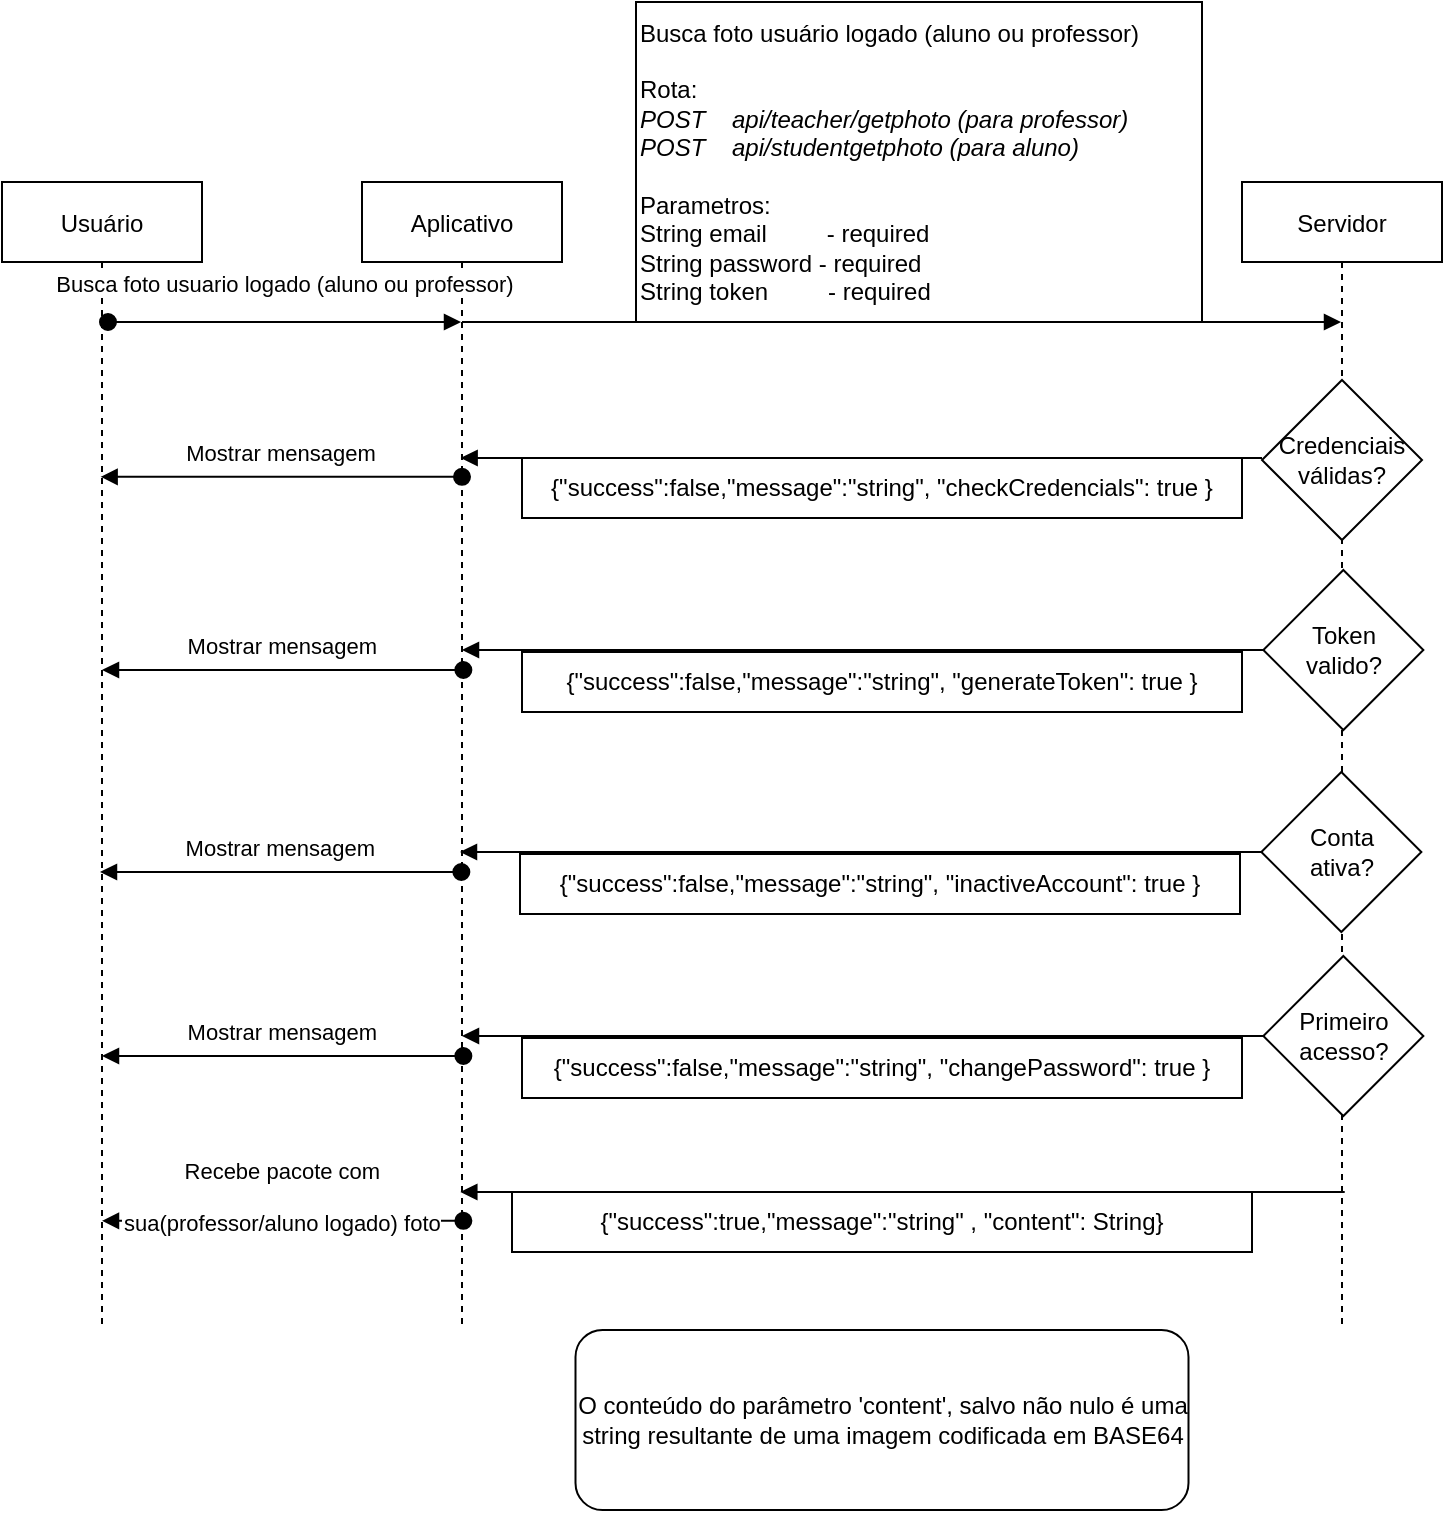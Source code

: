 <mxfile version="20.5.3"><diagram id="kgpKYQtTHZ0yAKxKKP6v" name="Page-1"><mxGraphModel dx="1422" dy="752" grid="1" gridSize="10" guides="1" tooltips="1" connect="1" arrows="1" fold="1" page="1" pageScale="1" pageWidth="850" pageHeight="1100" math="0" shadow="0"><root><mxCell id="0"/><mxCell id="1" parent="0"/><mxCell id="3nuBFxr9cyL0pnOWT2aG-1" value="Aplicativo" style="shape=umlLifeline;perimeter=lifelinePerimeter;container=1;collapsible=0;recursiveResize=0;rounded=0;shadow=0;strokeWidth=1;" parent="1" vertex="1"><mxGeometry x="270" y="146" width="100" height="574" as="geometry"/></mxCell><mxCell id="pUs6Sb829u2Rozb_Bb8s-18" value="Mostrar mensagem&#xA;" style="verticalAlign=bottom;startArrow=oval;endArrow=block;startSize=8;shadow=0;strokeWidth=1;exitX=0.53;exitY=0.24;exitDx=0;exitDy=0;exitPerimeter=0;" parent="3nuBFxr9cyL0pnOWT2aG-1" edge="1"><mxGeometry y="10" relative="1" as="geometry"><mxPoint x="50.68" y="244.0" as="sourcePoint"/><mxPoint x="-129.996" y="244.0" as="targetPoint"/><mxPoint as="offset"/></mxGeometry></mxCell><mxCell id="3nuBFxr9cyL0pnOWT2aG-5" value="Servidor" style="shape=umlLifeline;perimeter=lifelinePerimeter;container=1;collapsible=0;recursiveResize=0;rounded=0;shadow=0;strokeWidth=1;" parent="1" vertex="1"><mxGeometry x="710" y="146" width="100" height="574" as="geometry"/></mxCell><mxCell id="pUs6Sb829u2Rozb_Bb8s-23" value="Mostrar mensagem&#xA;" style="verticalAlign=bottom;startArrow=oval;endArrow=block;startSize=8;shadow=0;strokeWidth=1;exitX=0.53;exitY=0.24;exitDx=0;exitDy=0;exitPerimeter=0;" parent="3nuBFxr9cyL0pnOWT2aG-5" edge="1"><mxGeometry y="10" relative="1" as="geometry"><mxPoint x="-389.32" y="437" as="sourcePoint"/><mxPoint x="-569.996" y="437" as="targetPoint"/><mxPoint as="offset"/></mxGeometry></mxCell><mxCell id="pUs6Sb829u2Rozb_Bb8s-24" value="&lt;div&gt;Primeiro&lt;/div&gt;&lt;div&gt;acesso?&lt;br&gt;&lt;/div&gt;" style="rhombus;whiteSpace=wrap;html=1;" parent="3nuBFxr9cyL0pnOWT2aG-5" vertex="1"><mxGeometry x="10.68" y="387" width="80" height="80" as="geometry"/></mxCell><mxCell id="pUs6Sb829u2Rozb_Bb8s-25" value="" style="verticalAlign=bottom;endArrow=block;shadow=0;strokeWidth=1;" parent="3nuBFxr9cyL0pnOWT2aG-5" edge="1"><mxGeometry relative="1" as="geometry"><mxPoint x="10.68" y="427" as="sourcePoint"/><mxPoint x="-389.996" y="427" as="targetPoint"/></mxGeometry></mxCell><mxCell id="pUs6Sb829u2Rozb_Bb8s-26" value="&lt;div align=&quot;center&quot;&gt;{&quot;success&quot;:false,&quot;message&quot;:&quot;string&quot;, &quot;changePassword&quot;: true }&lt;/div&gt;" style="rounded=0;whiteSpace=wrap;html=1;align=center;" parent="3nuBFxr9cyL0pnOWT2aG-5" vertex="1"><mxGeometry x="-360" y="428" width="360" height="30" as="geometry"/></mxCell><mxCell id="pUs6Sb829u2Rozb_Bb8s-1" value="Usuário" style="shape=umlLifeline;perimeter=lifelinePerimeter;container=1;collapsible=0;recursiveResize=0;rounded=0;shadow=0;strokeWidth=1;" parent="1" vertex="1"><mxGeometry x="90" y="146" width="100" height="574" as="geometry"/></mxCell><mxCell id="3nuBFxr9cyL0pnOWT2aG-3" value="Busca foto usuario logado (aluno ou professor)" style="verticalAlign=bottom;startArrow=oval;endArrow=block;startSize=8;shadow=0;strokeWidth=1;exitX=0.53;exitY=0.24;exitDx=0;exitDy=0;exitPerimeter=0;" parent="1" edge="1"><mxGeometry y="10" relative="1" as="geometry"><mxPoint x="143" y="216" as="sourcePoint"/><mxPoint x="319.5" y="216" as="targetPoint"/><mxPoint as="offset"/></mxGeometry></mxCell><mxCell id="pUs6Sb829u2Rozb_Bb8s-5" value="" style="verticalAlign=bottom;endArrow=block;shadow=0;strokeWidth=1;" parent="1" target="3nuBFxr9cyL0pnOWT2aG-5" edge="1"><mxGeometry relative="1" as="geometry"><mxPoint x="320" y="216.0" as="sourcePoint"/><mxPoint x="750" y="216.0" as="targetPoint"/></mxGeometry></mxCell><mxCell id="pUs6Sb829u2Rozb_Bb8s-6" value="&lt;div align=&quot;left&quot;&gt;Busca foto usuário logado (aluno ou professor)&lt;/div&gt;&lt;div align=&quot;left&quot;&gt;&lt;br&gt;&lt;/div&gt;&lt;div align=&quot;left&quot;&gt;Rota: &lt;br&gt;&lt;/div&gt;&lt;div align=&quot;left&quot;&gt;&lt;i&gt;POST&amp;nbsp;&amp;nbsp;&amp;nbsp; api/teacher/getphoto (para professor)&lt;/i&gt;&lt;/div&gt;&lt;div align=&quot;left&quot;&gt;&lt;i&gt;POST&amp;nbsp;&amp;nbsp;&amp;nbsp; api/studentgetphoto (para aluno)&lt;/i&gt;&lt;span style=&quot;color: rgb(33, 33, 33); font-family: Inter, OpenSans, Helvetica, Arial, sans-serif; font-size: 12px; font-style: normal; font-variant-ligatures: normal; font-variant-caps: normal; font-weight: 400; letter-spacing: normal; text-align: left; text-indent: 0px; text-transform: none; word-spacing: 0px; -webkit-text-stroke-width: 0px; background-color: rgb(255, 255, 255); text-decoration-thickness: initial; text-decoration-style: initial; text-decoration-color: initial; display: inline !important; float: none;&quot;&gt;&lt;/span&gt;&lt;/div&gt;&lt;div align=&quot;left&quot;&gt;&lt;br&gt;&lt;/div&gt;&lt;div align=&quot;left&quot;&gt;Parametros: &lt;br&gt;&lt;/div&gt;&lt;div align=&quot;left&quot;&gt;String email &amp;nbsp; &amp;nbsp; &amp;nbsp; &amp;nbsp; &lt;span style=&quot;&quot;&gt;&#9;&lt;/span&gt;- required&lt;br&gt;&lt;/div&gt;&lt;div align=&quot;left&quot;&gt;String password - required&lt;br&gt;&lt;/div&gt;&lt;div&gt;String token &lt;span style=&quot;&quot;&gt;&#9;&lt;/span&gt;&amp;nbsp;&amp;nbsp;&amp;nbsp;&amp;nbsp; &amp;nbsp;&amp;nbsp; - required&lt;/div&gt;" style="rounded=0;whiteSpace=wrap;html=1;align=left;" parent="1" vertex="1"><mxGeometry x="407" y="56" width="283" height="160" as="geometry"/></mxCell><mxCell id="pUs6Sb829u2Rozb_Bb8s-11" value="&lt;div&gt;Credenciais&lt;/div&gt;&lt;div&gt;válidas?&lt;br&gt;&lt;/div&gt;" style="rhombus;whiteSpace=wrap;html=1;" parent="1" vertex="1"><mxGeometry x="720" y="245" width="80" height="80" as="geometry"/></mxCell><mxCell id="pUs6Sb829u2Rozb_Bb8s-12" value="" style="verticalAlign=bottom;endArrow=block;shadow=0;strokeWidth=1;" parent="1" edge="1"><mxGeometry relative="1" as="geometry"><mxPoint x="720" y="284" as="sourcePoint"/><mxPoint x="319.324" y="284" as="targetPoint"/></mxGeometry></mxCell><mxCell id="pUs6Sb829u2Rozb_Bb8s-13" value="&lt;div&gt;Token &lt;br&gt;&lt;/div&gt;&lt;div&gt;valido?&lt;/div&gt;" style="rhombus;whiteSpace=wrap;html=1;" parent="1" vertex="1"><mxGeometry x="720.68" y="340" width="80" height="80" as="geometry"/></mxCell><mxCell id="pUs6Sb829u2Rozb_Bb8s-14" value="" style="verticalAlign=bottom;endArrow=block;shadow=0;strokeWidth=1;" parent="1" edge="1"><mxGeometry relative="1" as="geometry"><mxPoint x="720.68" y="380" as="sourcePoint"/><mxPoint x="320.004" y="380" as="targetPoint"/></mxGeometry></mxCell><mxCell id="pUs6Sb829u2Rozb_Bb8s-15" value="&lt;div align=&quot;center&quot;&gt;{&quot;success&quot;:false,&quot;message&quot;:&quot;string&quot;, &quot;checkCredencials&quot;: true }&lt;/div&gt;" style="rounded=0;whiteSpace=wrap;html=1;align=center;" parent="1" vertex="1"><mxGeometry x="350" y="284" width="360" height="30" as="geometry"/></mxCell><mxCell id="pUs6Sb829u2Rozb_Bb8s-16" value="&lt;div align=&quot;center&quot;&gt;{&quot;success&quot;:true,&quot;message&quot;:&quot;string&quot; , &quot;content&quot;: String}&lt;/div&gt;" style="rounded=0;whiteSpace=wrap;html=1;align=center;" parent="1" vertex="1"><mxGeometry x="345" y="651" width="370" height="30" as="geometry"/></mxCell><mxCell id="pUs6Sb829u2Rozb_Bb8s-17" value="Mostrar mensagem&#xA;" style="verticalAlign=bottom;startArrow=oval;endArrow=block;startSize=8;shadow=0;strokeWidth=1;exitX=0.53;exitY=0.24;exitDx=0;exitDy=0;exitPerimeter=0;" parent="1" edge="1"><mxGeometry y="10" relative="1" as="geometry"><mxPoint x="320" y="293.41" as="sourcePoint"/><mxPoint x="139.324" y="293.41" as="targetPoint"/><mxPoint as="offset"/></mxGeometry></mxCell><mxCell id="pUs6Sb829u2Rozb_Bb8s-19" value="" style="verticalAlign=bottom;endArrow=block;shadow=0;strokeWidth=1;" parent="1" edge="1"><mxGeometry relative="1" as="geometry"><mxPoint x="761.36" y="651" as="sourcePoint"/><mxPoint x="319.167" y="651" as="targetPoint"/></mxGeometry></mxCell><mxCell id="pUs6Sb829u2Rozb_Bb8s-20" value="&lt;div align=&quot;center&quot;&gt;{&quot;success&quot;:false,&quot;message&quot;:&quot;string&quot;, &quot;generateToken&quot;: true }&lt;/div&gt;" style="rounded=0;whiteSpace=wrap;html=1;align=center;" parent="1" vertex="1"><mxGeometry x="350" y="381" width="360" height="30" as="geometry"/></mxCell><mxCell id="pUs6Sb829u2Rozb_Bb8s-22" value="Recebe pacote com &#xA;&#xA;sua(professor/aluno logado) foto" style="verticalAlign=bottom;startArrow=oval;endArrow=block;startSize=8;shadow=0;strokeWidth=1;exitX=0.53;exitY=0.24;exitDx=0;exitDy=0;exitPerimeter=0;" parent="1" edge="1"><mxGeometry y="10" relative="1" as="geometry"><mxPoint x="320.68" y="665.41" as="sourcePoint"/><mxPoint x="140.004" y="665.41" as="targetPoint"/><mxPoint as="offset"/></mxGeometry></mxCell><mxCell id="I8FqLnCaYAYajYZY-LLj-1" value="Mostrar mensagem&#xA;" style="verticalAlign=bottom;startArrow=oval;endArrow=block;startSize=8;shadow=0;strokeWidth=1;exitX=0.53;exitY=0.24;exitDx=0;exitDy=0;exitPerimeter=0;" parent="1" edge="1"><mxGeometry y="10" relative="1" as="geometry"><mxPoint x="319.68" y="491" as="sourcePoint"/><mxPoint x="139.004" y="491" as="targetPoint"/><mxPoint as="offset"/></mxGeometry></mxCell><mxCell id="I8FqLnCaYAYajYZY-LLj-2" value="&lt;div&gt;Conta &lt;br&gt;&lt;/div&gt;&lt;div&gt;ativa?&lt;/div&gt;" style="rhombus;whiteSpace=wrap;html=1;" parent="1" vertex="1"><mxGeometry x="719.68" y="441" width="80" height="80" as="geometry"/></mxCell><mxCell id="I8FqLnCaYAYajYZY-LLj-3" value="" style="verticalAlign=bottom;endArrow=block;shadow=0;strokeWidth=1;" parent="1" edge="1"><mxGeometry relative="1" as="geometry"><mxPoint x="719.68" y="481" as="sourcePoint"/><mxPoint x="319.004" y="481" as="targetPoint"/></mxGeometry></mxCell><mxCell id="I8FqLnCaYAYajYZY-LLj-4" value="&lt;div align=&quot;center&quot;&gt;{&quot;success&quot;:false,&quot;message&quot;:&quot;string&quot;, &quot;inactiveAccount&quot;: true }&lt;/div&gt;" style="rounded=0;whiteSpace=wrap;html=1;align=center;" parent="1" vertex="1"><mxGeometry x="349" y="482" width="360" height="30" as="geometry"/></mxCell><mxCell id="FtJCOtQC8fMoKK_zJACP-1" value="O conteúdo do parâmetro 'content', salvo não nulo é uma string resultante de uma imagem codificada em BASE64" style="rounded=1;whiteSpace=wrap;html=1;" vertex="1" parent="1"><mxGeometry x="376.75" y="720" width="306.5" height="90" as="geometry"/></mxCell></root></mxGraphModel></diagram></mxfile>